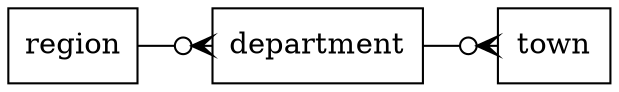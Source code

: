digraph G {

	rankdir=LR;

	region [ shape=rectangle ] ;
	
	department  [ shape=rectangle ] ; 
	
	town  [ shape=rectangle ] ; 
	
	region -> department [direction=both, arrowhead=crowodot, arrowtail=teeodot] ;
	
	department -> town [direction=both, arrowhead=crowodot, arrowtail=teeodot]; 

}